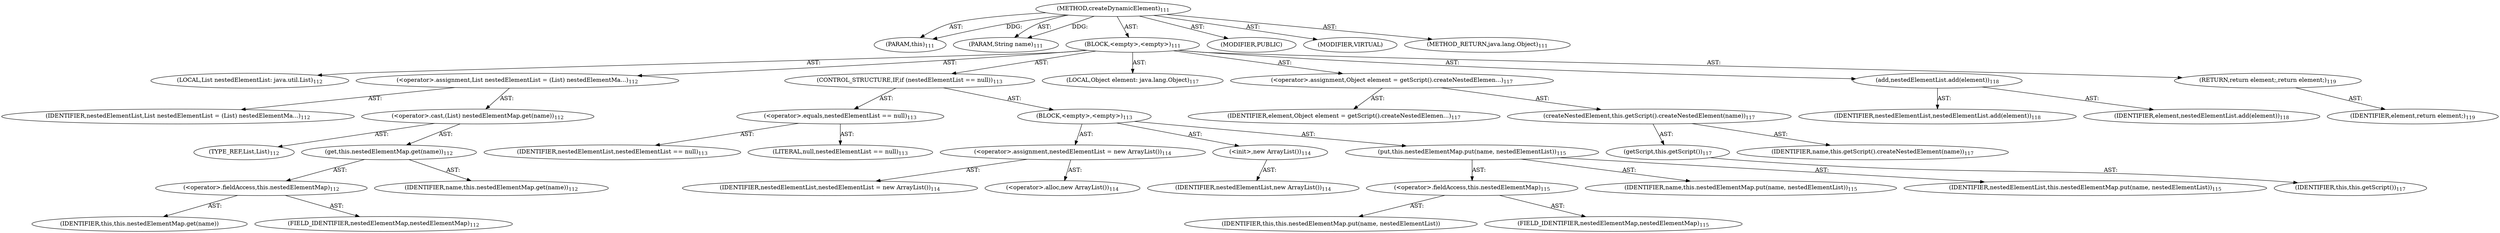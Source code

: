 digraph "createDynamicElement" {  
"111669149698" [label = <(METHOD,createDynamicElement)<SUB>111</SUB>> ]
"115964116994" [label = <(PARAM,this)<SUB>111</SUB>> ]
"115964116996" [label = <(PARAM,String name)<SUB>111</SUB>> ]
"25769803782" [label = <(BLOCK,&lt;empty&gt;,&lt;empty&gt;)<SUB>111</SUB>> ]
"94489280517" [label = <(LOCAL,List nestedElementList: java.util.List)<SUB>112</SUB>> ]
"30064771099" [label = <(&lt;operator&gt;.assignment,List nestedElementList = (List) nestedElementMa...)<SUB>112</SUB>> ]
"68719476761" [label = <(IDENTIFIER,nestedElementList,List nestedElementList = (List) nestedElementMa...)<SUB>112</SUB>> ]
"30064771100" [label = <(&lt;operator&gt;.cast,(List) nestedElementMap.get(name))<SUB>112</SUB>> ]
"180388626434" [label = <(TYPE_REF,List,List)<SUB>112</SUB>> ]
"30064771101" [label = <(get,this.nestedElementMap.get(name))<SUB>112</SUB>> ]
"30064771102" [label = <(&lt;operator&gt;.fieldAccess,this.nestedElementMap)<SUB>112</SUB>> ]
"68719476762" [label = <(IDENTIFIER,this,this.nestedElementMap.get(name))> ]
"55834574851" [label = <(FIELD_IDENTIFIER,nestedElementMap,nestedElementMap)<SUB>112</SUB>> ]
"68719476763" [label = <(IDENTIFIER,name,this.nestedElementMap.get(name))<SUB>112</SUB>> ]
"47244640258" [label = <(CONTROL_STRUCTURE,IF,if (nestedElementList == null))<SUB>113</SUB>> ]
"30064771103" [label = <(&lt;operator&gt;.equals,nestedElementList == null)<SUB>113</SUB>> ]
"68719476764" [label = <(IDENTIFIER,nestedElementList,nestedElementList == null)<SUB>113</SUB>> ]
"90194313220" [label = <(LITERAL,null,nestedElementList == null)<SUB>113</SUB>> ]
"25769803783" [label = <(BLOCK,&lt;empty&gt;,&lt;empty&gt;)<SUB>113</SUB>> ]
"30064771104" [label = <(&lt;operator&gt;.assignment,nestedElementList = new ArrayList())<SUB>114</SUB>> ]
"68719476765" [label = <(IDENTIFIER,nestedElementList,nestedElementList = new ArrayList())<SUB>114</SUB>> ]
"30064771105" [label = <(&lt;operator&gt;.alloc,new ArrayList())<SUB>114</SUB>> ]
"30064771106" [label = <(&lt;init&gt;,new ArrayList())<SUB>114</SUB>> ]
"68719476766" [label = <(IDENTIFIER,nestedElementList,new ArrayList())<SUB>114</SUB>> ]
"30064771107" [label = <(put,this.nestedElementMap.put(name, nestedElementList))<SUB>115</SUB>> ]
"30064771108" [label = <(&lt;operator&gt;.fieldAccess,this.nestedElementMap)<SUB>115</SUB>> ]
"68719476767" [label = <(IDENTIFIER,this,this.nestedElementMap.put(name, nestedElementList))> ]
"55834574852" [label = <(FIELD_IDENTIFIER,nestedElementMap,nestedElementMap)<SUB>115</SUB>> ]
"68719476768" [label = <(IDENTIFIER,name,this.nestedElementMap.put(name, nestedElementList))<SUB>115</SUB>> ]
"68719476769" [label = <(IDENTIFIER,nestedElementList,this.nestedElementMap.put(name, nestedElementList))<SUB>115</SUB>> ]
"94489280518" [label = <(LOCAL,Object element: java.lang.Object)<SUB>117</SUB>> ]
"30064771109" [label = <(&lt;operator&gt;.assignment,Object element = getScript().createNestedElemen...)<SUB>117</SUB>> ]
"68719476770" [label = <(IDENTIFIER,element,Object element = getScript().createNestedElemen...)<SUB>117</SUB>> ]
"30064771110" [label = <(createNestedElement,this.getScript().createNestedElement(name))<SUB>117</SUB>> ]
"30064771111" [label = <(getScript,this.getScript())<SUB>117</SUB>> ]
"68719476740" [label = <(IDENTIFIER,this,this.getScript())<SUB>117</SUB>> ]
"68719476771" [label = <(IDENTIFIER,name,this.getScript().createNestedElement(name))<SUB>117</SUB>> ]
"30064771112" [label = <(add,nestedElementList.add(element))<SUB>118</SUB>> ]
"68719476772" [label = <(IDENTIFIER,nestedElementList,nestedElementList.add(element))<SUB>118</SUB>> ]
"68719476773" [label = <(IDENTIFIER,element,nestedElementList.add(element))<SUB>118</SUB>> ]
"146028888065" [label = <(RETURN,return element;,return element;)<SUB>119</SUB>> ]
"68719476774" [label = <(IDENTIFIER,element,return element;)<SUB>119</SUB>> ]
"133143986182" [label = <(MODIFIER,PUBLIC)> ]
"133143986183" [label = <(MODIFIER,VIRTUAL)> ]
"128849018882" [label = <(METHOD_RETURN,java.lang.Object)<SUB>111</SUB>> ]
  "111669149698" -> "115964116994"  [ label = "AST: "] 
  "111669149698" -> "115964116996"  [ label = "AST: "] 
  "111669149698" -> "25769803782"  [ label = "AST: "] 
  "111669149698" -> "133143986182"  [ label = "AST: "] 
  "111669149698" -> "133143986183"  [ label = "AST: "] 
  "111669149698" -> "128849018882"  [ label = "AST: "] 
  "25769803782" -> "94489280517"  [ label = "AST: "] 
  "25769803782" -> "30064771099"  [ label = "AST: "] 
  "25769803782" -> "47244640258"  [ label = "AST: "] 
  "25769803782" -> "94489280518"  [ label = "AST: "] 
  "25769803782" -> "30064771109"  [ label = "AST: "] 
  "25769803782" -> "30064771112"  [ label = "AST: "] 
  "25769803782" -> "146028888065"  [ label = "AST: "] 
  "30064771099" -> "68719476761"  [ label = "AST: "] 
  "30064771099" -> "30064771100"  [ label = "AST: "] 
  "30064771100" -> "180388626434"  [ label = "AST: "] 
  "30064771100" -> "30064771101"  [ label = "AST: "] 
  "30064771101" -> "30064771102"  [ label = "AST: "] 
  "30064771101" -> "68719476763"  [ label = "AST: "] 
  "30064771102" -> "68719476762"  [ label = "AST: "] 
  "30064771102" -> "55834574851"  [ label = "AST: "] 
  "47244640258" -> "30064771103"  [ label = "AST: "] 
  "47244640258" -> "25769803783"  [ label = "AST: "] 
  "30064771103" -> "68719476764"  [ label = "AST: "] 
  "30064771103" -> "90194313220"  [ label = "AST: "] 
  "25769803783" -> "30064771104"  [ label = "AST: "] 
  "25769803783" -> "30064771106"  [ label = "AST: "] 
  "25769803783" -> "30064771107"  [ label = "AST: "] 
  "30064771104" -> "68719476765"  [ label = "AST: "] 
  "30064771104" -> "30064771105"  [ label = "AST: "] 
  "30064771106" -> "68719476766"  [ label = "AST: "] 
  "30064771107" -> "30064771108"  [ label = "AST: "] 
  "30064771107" -> "68719476768"  [ label = "AST: "] 
  "30064771107" -> "68719476769"  [ label = "AST: "] 
  "30064771108" -> "68719476767"  [ label = "AST: "] 
  "30064771108" -> "55834574852"  [ label = "AST: "] 
  "30064771109" -> "68719476770"  [ label = "AST: "] 
  "30064771109" -> "30064771110"  [ label = "AST: "] 
  "30064771110" -> "30064771111"  [ label = "AST: "] 
  "30064771110" -> "68719476771"  [ label = "AST: "] 
  "30064771111" -> "68719476740"  [ label = "AST: "] 
  "30064771112" -> "68719476772"  [ label = "AST: "] 
  "30064771112" -> "68719476773"  [ label = "AST: "] 
  "146028888065" -> "68719476774"  [ label = "AST: "] 
  "111669149698" -> "115964116994"  [ label = "DDG: "] 
  "111669149698" -> "115964116996"  [ label = "DDG: "] 
}
